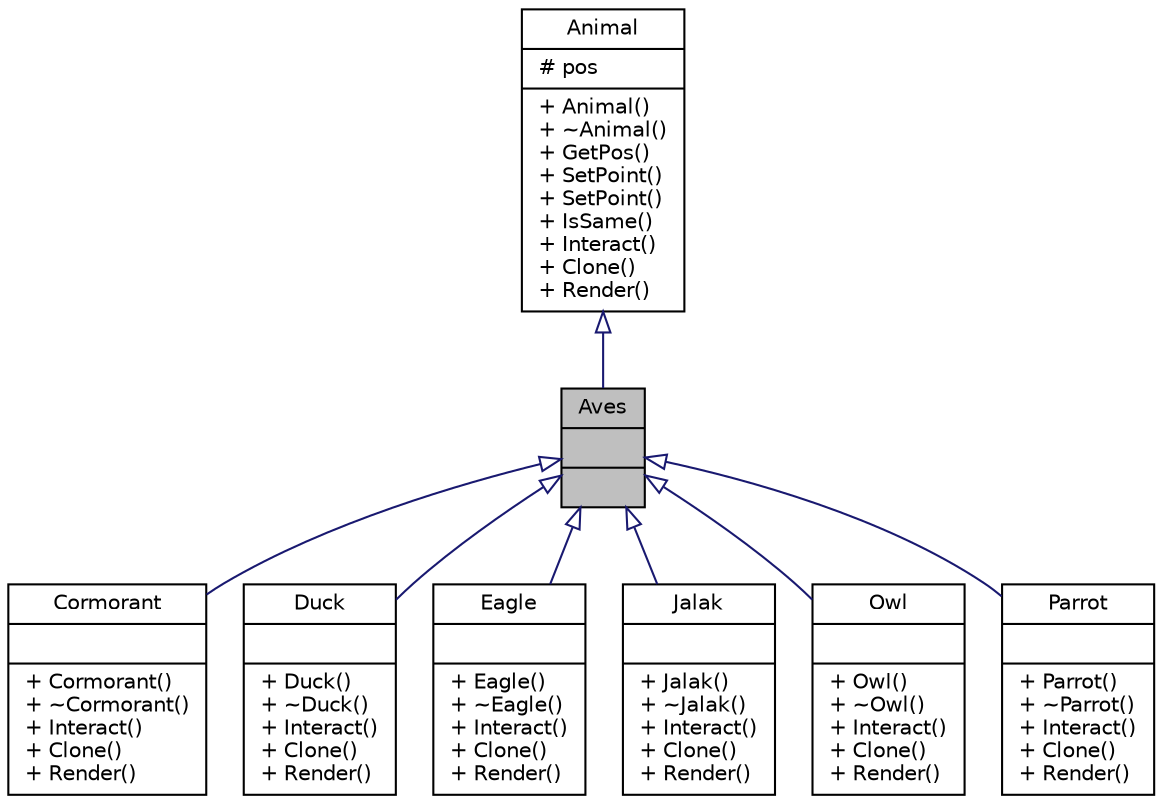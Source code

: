 digraph "Aves"
{
  edge [fontname="Helvetica",fontsize="10",labelfontname="Helvetica",labelfontsize="10"];
  node [fontname="Helvetica",fontsize="10",shape=record];
  Node1 [label="{Aves\n||}",height=0.2,width=0.4,color="black", fillcolor="grey75", style="filled", fontcolor="black"];
  Node2 -> Node1 [dir="back",color="midnightblue",fontsize="10",style="solid",arrowtail="onormal",fontname="Helvetica"];
  Node2 [label="{Animal\n|# pos\l|+ Animal()\l+ ~Animal()\l+ GetPos()\l+ SetPoint()\l+ SetPoint()\l+ IsSame()\l+ Interact()\l+ Clone()\l+ Render()\l}",height=0.2,width=0.4,color="black", fillcolor="white", style="filled",URL="$classAnimal.html"];
  Node1 -> Node3 [dir="back",color="midnightblue",fontsize="10",style="solid",arrowtail="onormal",fontname="Helvetica"];
  Node3 [label="{Cormorant\n||+ Cormorant()\l+ ~Cormorant()\l+ Interact()\l+ Clone()\l+ Render()\l}",height=0.2,width=0.4,color="black", fillcolor="white", style="filled",URL="$classCormorant.html"];
  Node1 -> Node4 [dir="back",color="midnightblue",fontsize="10",style="solid",arrowtail="onormal",fontname="Helvetica"];
  Node4 [label="{Duck\n||+ Duck()\l+ ~Duck()\l+ Interact()\l+ Clone()\l+ Render()\l}",height=0.2,width=0.4,color="black", fillcolor="white", style="filled",URL="$classDuck.html"];
  Node1 -> Node5 [dir="back",color="midnightblue",fontsize="10",style="solid",arrowtail="onormal",fontname="Helvetica"];
  Node5 [label="{Eagle\n||+ Eagle()\l+ ~Eagle()\l+ Interact()\l+ Clone()\l+ Render()\l}",height=0.2,width=0.4,color="black", fillcolor="white", style="filled",URL="$classEagle.html"];
  Node1 -> Node6 [dir="back",color="midnightblue",fontsize="10",style="solid",arrowtail="onormal",fontname="Helvetica"];
  Node6 [label="{Jalak\n||+ Jalak()\l+ ~Jalak()\l+ Interact()\l+ Clone()\l+ Render()\l}",height=0.2,width=0.4,color="black", fillcolor="white", style="filled",URL="$classJalak.html"];
  Node1 -> Node7 [dir="back",color="midnightblue",fontsize="10",style="solid",arrowtail="onormal",fontname="Helvetica"];
  Node7 [label="{Owl\n||+ Owl()\l+ ~Owl()\l+ Interact()\l+ Clone()\l+ Render()\l}",height=0.2,width=0.4,color="black", fillcolor="white", style="filled",URL="$classOwl.html"];
  Node1 -> Node8 [dir="back",color="midnightblue",fontsize="10",style="solid",arrowtail="onormal",fontname="Helvetica"];
  Node8 [label="{Parrot\n||+ Parrot()\l+ ~Parrot()\l+ Interact()\l+ Clone()\l+ Render()\l}",height=0.2,width=0.4,color="black", fillcolor="white", style="filled",URL="$classParrot.html"];
}
